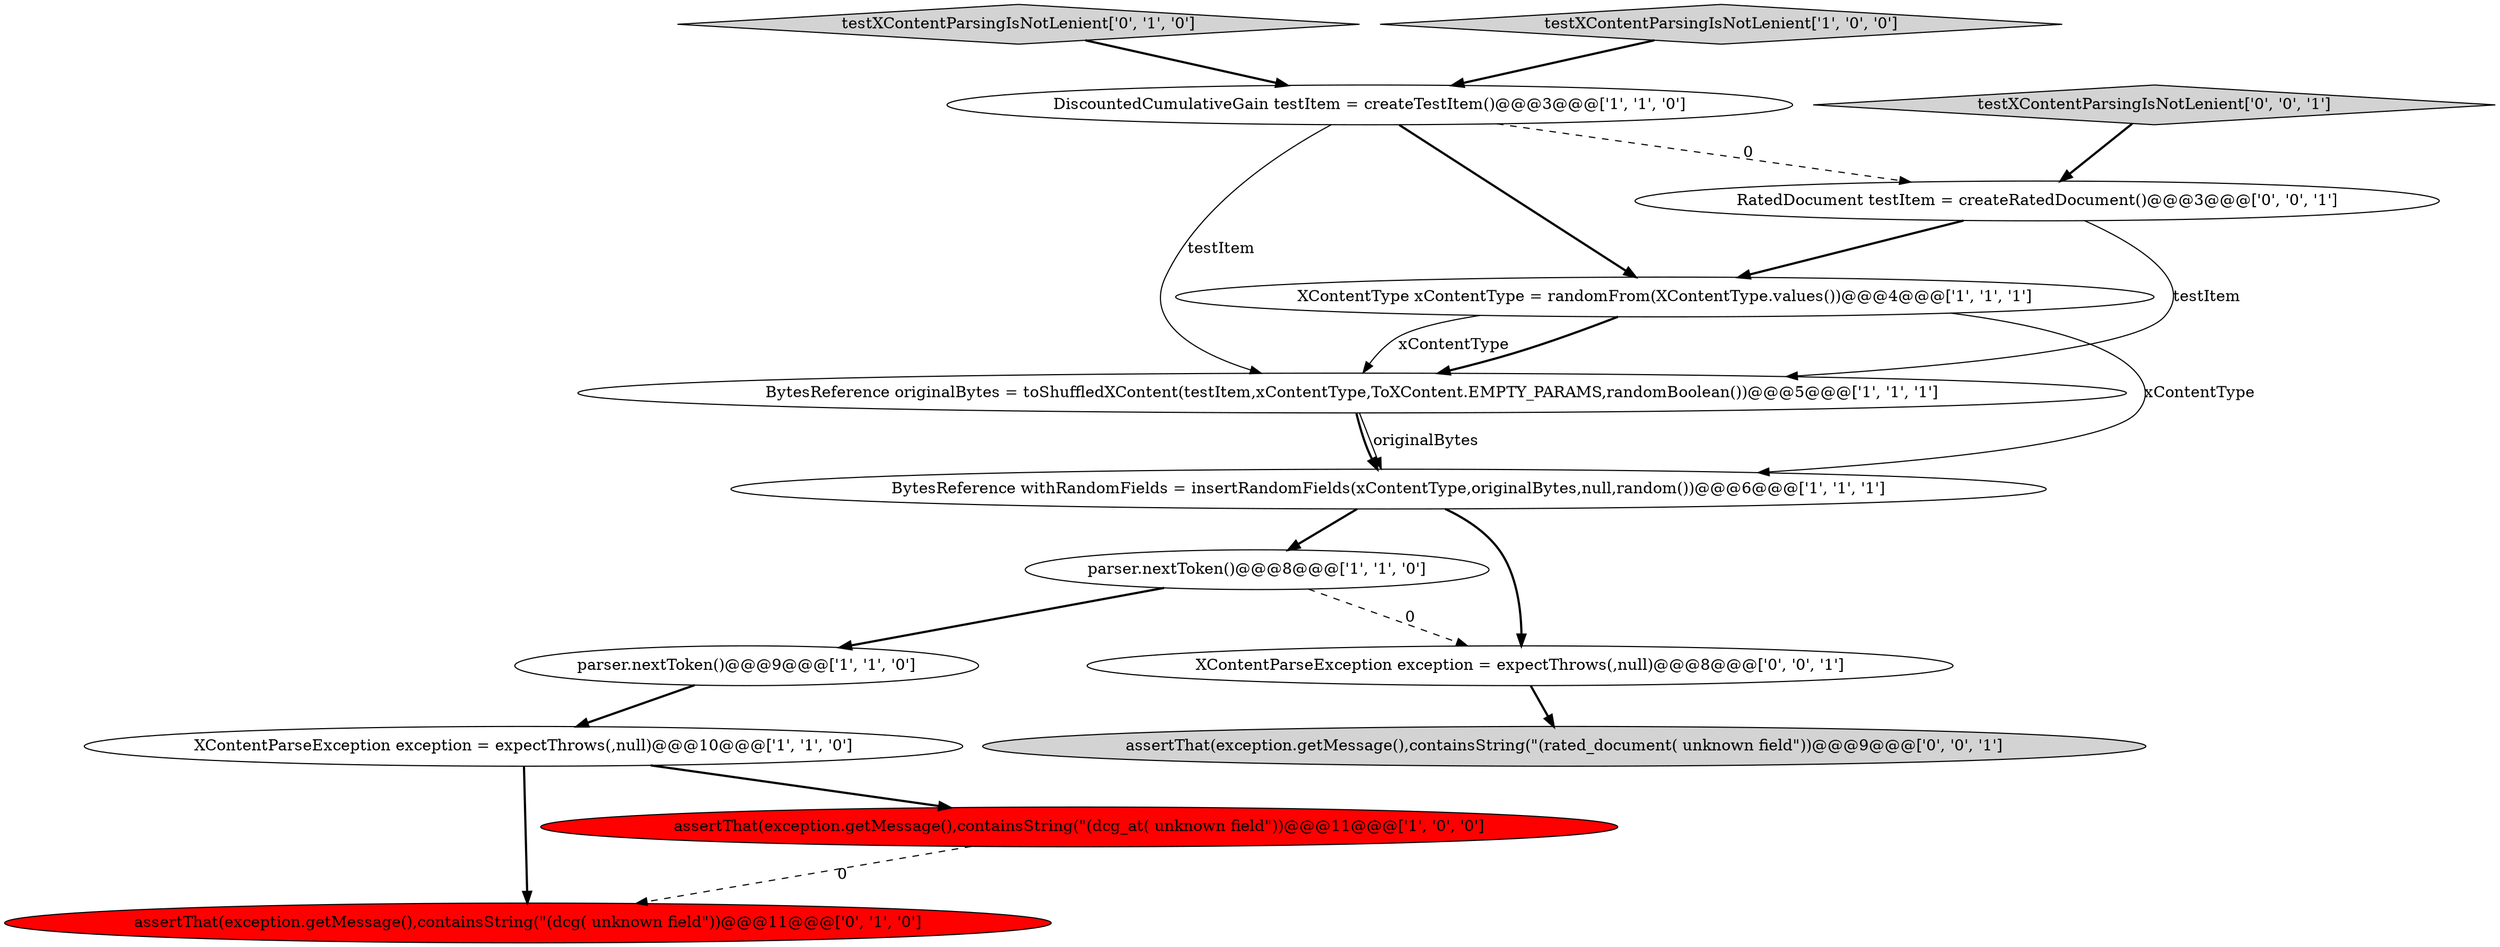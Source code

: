 digraph {
10 [style = filled, label = "testXContentParsingIsNotLenient['0', '1', '0']", fillcolor = lightgray, shape = diamond image = "AAA0AAABBB2BBB"];
12 [style = filled, label = "assertThat(exception.getMessage(),containsString(\"(rated_document( unknown field\"))@@@9@@@['0', '0', '1']", fillcolor = lightgray, shape = ellipse image = "AAA0AAABBB3BBB"];
2 [style = filled, label = "parser.nextToken()@@@8@@@['1', '1', '0']", fillcolor = white, shape = ellipse image = "AAA0AAABBB1BBB"];
5 [style = filled, label = "parser.nextToken()@@@9@@@['1', '1', '0']", fillcolor = white, shape = ellipse image = "AAA0AAABBB1BBB"];
7 [style = filled, label = "BytesReference originalBytes = toShuffledXContent(testItem,xContentType,ToXContent.EMPTY_PARAMS,randomBoolean())@@@5@@@['1', '1', '1']", fillcolor = white, shape = ellipse image = "AAA0AAABBB1BBB"];
4 [style = filled, label = "BytesReference withRandomFields = insertRandomFields(xContentType,originalBytes,null,random())@@@6@@@['1', '1', '1']", fillcolor = white, shape = ellipse image = "AAA0AAABBB1BBB"];
9 [style = filled, label = "assertThat(exception.getMessage(),containsString(\"(dcg( unknown field\"))@@@11@@@['0', '1', '0']", fillcolor = red, shape = ellipse image = "AAA1AAABBB2BBB"];
13 [style = filled, label = "RatedDocument testItem = createRatedDocument()@@@3@@@['0', '0', '1']", fillcolor = white, shape = ellipse image = "AAA0AAABBB3BBB"];
14 [style = filled, label = "testXContentParsingIsNotLenient['0', '0', '1']", fillcolor = lightgray, shape = diamond image = "AAA0AAABBB3BBB"];
3 [style = filled, label = "testXContentParsingIsNotLenient['1', '0', '0']", fillcolor = lightgray, shape = diamond image = "AAA0AAABBB1BBB"];
11 [style = filled, label = "XContentParseException exception = expectThrows(,null)@@@8@@@['0', '0', '1']", fillcolor = white, shape = ellipse image = "AAA0AAABBB3BBB"];
8 [style = filled, label = "DiscountedCumulativeGain testItem = createTestItem()@@@3@@@['1', '1', '0']", fillcolor = white, shape = ellipse image = "AAA0AAABBB1BBB"];
6 [style = filled, label = "XContentParseException exception = expectThrows(,null)@@@10@@@['1', '1', '0']", fillcolor = white, shape = ellipse image = "AAA0AAABBB1BBB"];
1 [style = filled, label = "XContentType xContentType = randomFrom(XContentType.values())@@@4@@@['1', '1', '1']", fillcolor = white, shape = ellipse image = "AAA0AAABBB1BBB"];
0 [style = filled, label = "assertThat(exception.getMessage(),containsString(\"(dcg_at( unknown field\"))@@@11@@@['1', '0', '0']", fillcolor = red, shape = ellipse image = "AAA1AAABBB1BBB"];
8->7 [style = solid, label="testItem"];
11->12 [style = bold, label=""];
6->0 [style = bold, label=""];
13->7 [style = solid, label="testItem"];
4->2 [style = bold, label=""];
7->4 [style = bold, label=""];
1->7 [style = bold, label=""];
13->1 [style = bold, label=""];
8->13 [style = dashed, label="0"];
8->1 [style = bold, label=""];
5->6 [style = bold, label=""];
10->8 [style = bold, label=""];
3->8 [style = bold, label=""];
2->11 [style = dashed, label="0"];
1->4 [style = solid, label="xContentType"];
14->13 [style = bold, label=""];
0->9 [style = dashed, label="0"];
6->9 [style = bold, label=""];
4->11 [style = bold, label=""];
1->7 [style = solid, label="xContentType"];
2->5 [style = bold, label=""];
7->4 [style = solid, label="originalBytes"];
}
